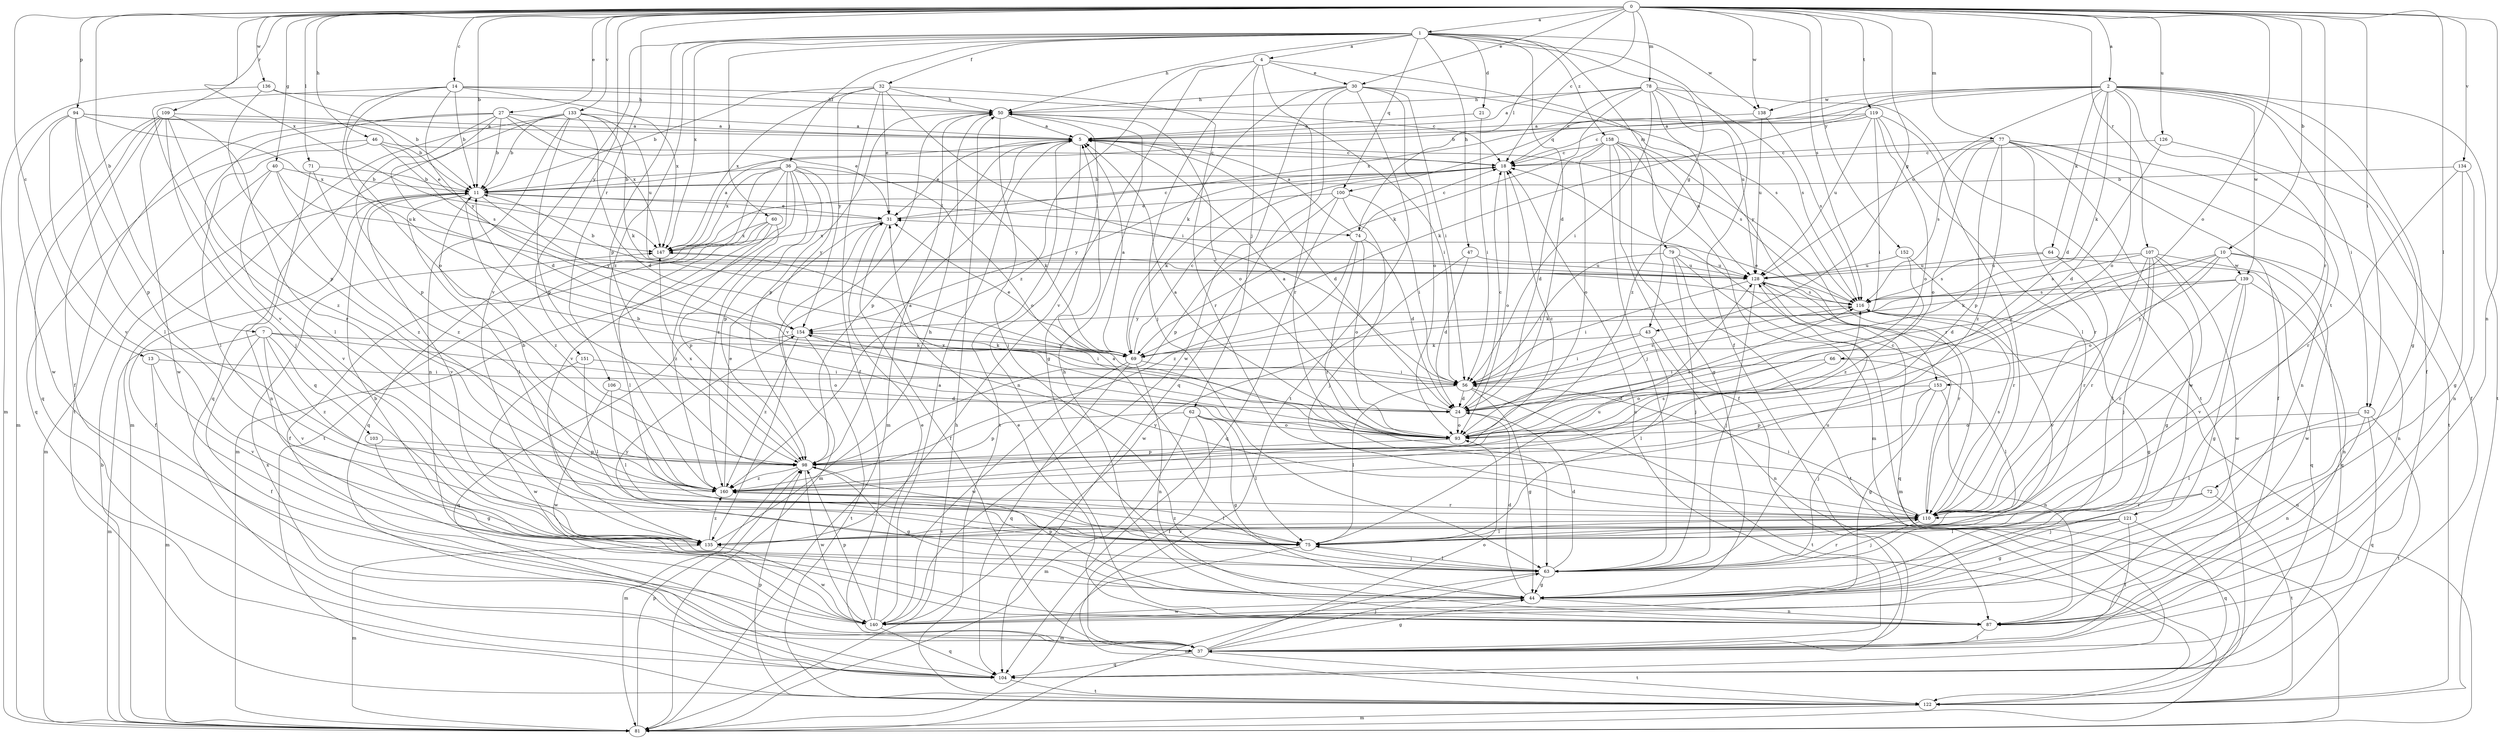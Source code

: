 strict digraph  {
0;
1;
2;
4;
5;
7;
10;
11;
13;
14;
18;
21;
24;
27;
30;
31;
32;
36;
37;
40;
43;
44;
46;
47;
50;
52;
56;
60;
62;
63;
64;
66;
69;
71;
72;
74;
75;
77;
78;
79;
81;
87;
93;
94;
98;
100;
103;
104;
106;
107;
109;
110;
116;
119;
121;
122;
126;
128;
133;
134;
135;
136;
138;
139;
140;
147;
151;
152;
153;
154;
158;
160;
0 -> 1  [label=a];
0 -> 2  [label=a];
0 -> 7  [label=b];
0 -> 10  [label=b];
0 -> 11  [label=b];
0 -> 13  [label=c];
0 -> 14  [label=c];
0 -> 18  [label=c];
0 -> 27  [label=e];
0 -> 30  [label=e];
0 -> 40  [label=g];
0 -> 43  [label=g];
0 -> 46  [label=h];
0 -> 52  [label=i];
0 -> 71  [label=l];
0 -> 72  [label=l];
0 -> 74  [label=l];
0 -> 77  [label=m];
0 -> 78  [label=m];
0 -> 87  [label=n];
0 -> 93  [label=o];
0 -> 94  [label=p];
0 -> 106  [label=r];
0 -> 107  [label=r];
0 -> 109  [label=r];
0 -> 110  [label=r];
0 -> 116  [label=s];
0 -> 119  [label=t];
0 -> 126  [label=u];
0 -> 133  [label=v];
0 -> 134  [label=v];
0 -> 136  [label=w];
0 -> 138  [label=w];
0 -> 147  [label=x];
0 -> 151  [label=y];
0 -> 152  [label=y];
1 -> 4  [label=a];
1 -> 21  [label=d];
1 -> 24  [label=d];
1 -> 32  [label=f];
1 -> 36  [label=f];
1 -> 37  [label=f];
1 -> 43  [label=g];
1 -> 47  [label=h];
1 -> 50  [label=h];
1 -> 60  [label=j];
1 -> 79  [label=m];
1 -> 98  [label=p];
1 -> 100  [label=q];
1 -> 135  [label=v];
1 -> 138  [label=w];
1 -> 147  [label=x];
1 -> 158  [label=z];
1 -> 160  [label=z];
2 -> 11  [label=b];
2 -> 24  [label=d];
2 -> 37  [label=f];
2 -> 44  [label=g];
2 -> 52  [label=i];
2 -> 64  [label=k];
2 -> 66  [label=k];
2 -> 93  [label=o];
2 -> 100  [label=q];
2 -> 121  [label=t];
2 -> 122  [label=t];
2 -> 128  [label=u];
2 -> 138  [label=w];
2 -> 139  [label=w];
2 -> 147  [label=x];
4 -> 30  [label=e];
4 -> 62  [label=j];
4 -> 63  [label=j];
4 -> 110  [label=r];
4 -> 135  [label=v];
4 -> 153  [label=y];
4 -> 160  [label=z];
5 -> 18  [label=c];
5 -> 24  [label=d];
5 -> 31  [label=e];
5 -> 87  [label=n];
5 -> 98  [label=p];
5 -> 116  [label=s];
5 -> 122  [label=t];
7 -> 37  [label=f];
7 -> 69  [label=k];
7 -> 81  [label=m];
7 -> 93  [label=o];
7 -> 103  [label=q];
7 -> 135  [label=v];
7 -> 160  [label=z];
10 -> 24  [label=d];
10 -> 69  [label=k];
10 -> 87  [label=n];
10 -> 93  [label=o];
10 -> 139  [label=w];
10 -> 140  [label=w];
10 -> 153  [label=y];
11 -> 31  [label=e];
11 -> 37  [label=f];
11 -> 74  [label=l];
11 -> 75  [label=l];
11 -> 135  [label=v];
11 -> 154  [label=y];
11 -> 160  [label=z];
13 -> 56  [label=i];
13 -> 81  [label=m];
13 -> 135  [label=v];
14 -> 11  [label=b];
14 -> 18  [label=c];
14 -> 50  [label=h];
14 -> 69  [label=k];
14 -> 93  [label=o];
14 -> 135  [label=v];
14 -> 147  [label=x];
14 -> 154  [label=y];
18 -> 11  [label=b];
18 -> 69  [label=k];
18 -> 93  [label=o];
18 -> 154  [label=y];
21 -> 5  [label=a];
21 -> 56  [label=i];
24 -> 5  [label=a];
24 -> 18  [label=c];
24 -> 93  [label=o];
27 -> 5  [label=a];
27 -> 11  [label=b];
27 -> 24  [label=d];
27 -> 31  [label=e];
27 -> 75  [label=l];
27 -> 98  [label=p];
27 -> 122  [label=t];
27 -> 147  [label=x];
30 -> 50  [label=h];
30 -> 56  [label=i];
30 -> 69  [label=k];
30 -> 93  [label=o];
30 -> 104  [label=q];
30 -> 116  [label=s];
30 -> 122  [label=t];
30 -> 140  [label=w];
31 -> 18  [label=c];
31 -> 37  [label=f];
31 -> 81  [label=m];
31 -> 147  [label=x];
32 -> 11  [label=b];
32 -> 31  [label=e];
32 -> 37  [label=f];
32 -> 50  [label=h];
32 -> 56  [label=i];
32 -> 110  [label=r];
32 -> 147  [label=x];
32 -> 154  [label=y];
36 -> 11  [label=b];
36 -> 69  [label=k];
36 -> 81  [label=m];
36 -> 93  [label=o];
36 -> 98  [label=p];
36 -> 104  [label=q];
36 -> 122  [label=t];
36 -> 135  [label=v];
36 -> 147  [label=x];
36 -> 154  [label=y];
36 -> 160  [label=z];
37 -> 18  [label=c];
37 -> 44  [label=g];
37 -> 63  [label=j];
37 -> 93  [label=o];
37 -> 104  [label=q];
37 -> 122  [label=t];
40 -> 11  [label=b];
40 -> 81  [label=m];
40 -> 128  [label=u];
40 -> 135  [label=v];
40 -> 160  [label=z];
43 -> 56  [label=i];
43 -> 69  [label=k];
43 -> 75  [label=l];
43 -> 87  [label=n];
44 -> 11  [label=b];
44 -> 24  [label=d];
44 -> 87  [label=n];
44 -> 98  [label=p];
44 -> 140  [label=w];
46 -> 18  [label=c];
46 -> 31  [label=e];
46 -> 75  [label=l];
46 -> 104  [label=q];
46 -> 116  [label=s];
47 -> 24  [label=d];
47 -> 128  [label=u];
47 -> 140  [label=w];
50 -> 5  [label=a];
50 -> 44  [label=g];
50 -> 56  [label=i];
50 -> 63  [label=j];
50 -> 81  [label=m];
50 -> 93  [label=o];
50 -> 98  [label=p];
50 -> 135  [label=v];
52 -> 75  [label=l];
52 -> 87  [label=n];
52 -> 93  [label=o];
52 -> 104  [label=q];
52 -> 122  [label=t];
56 -> 24  [label=d];
56 -> 44  [label=g];
56 -> 75  [label=l];
56 -> 116  [label=s];
56 -> 122  [label=t];
60 -> 37  [label=f];
60 -> 75  [label=l];
60 -> 98  [label=p];
60 -> 147  [label=x];
60 -> 160  [label=z];
62 -> 37  [label=f];
62 -> 44  [label=g];
62 -> 75  [label=l];
62 -> 81  [label=m];
62 -> 93  [label=o];
62 -> 98  [label=p];
63 -> 5  [label=a];
63 -> 24  [label=d];
63 -> 44  [label=g];
63 -> 75  [label=l];
63 -> 81  [label=m];
63 -> 110  [label=r];
63 -> 128  [label=u];
63 -> 154  [label=y];
64 -> 104  [label=q];
64 -> 110  [label=r];
64 -> 116  [label=s];
64 -> 128  [label=u];
66 -> 56  [label=i];
66 -> 75  [label=l];
66 -> 93  [label=o];
69 -> 5  [label=a];
69 -> 18  [label=c];
69 -> 31  [label=e];
69 -> 56  [label=i];
69 -> 87  [label=n];
69 -> 104  [label=q];
69 -> 140  [label=w];
69 -> 154  [label=y];
71 -> 11  [label=b];
71 -> 87  [label=n];
71 -> 160  [label=z];
72 -> 63  [label=j];
72 -> 110  [label=r];
72 -> 122  [label=t];
74 -> 5  [label=a];
74 -> 18  [label=c];
74 -> 24  [label=d];
74 -> 93  [label=o];
74 -> 110  [label=r];
74 -> 160  [label=z];
75 -> 63  [label=j];
75 -> 81  [label=m];
75 -> 128  [label=u];
75 -> 160  [label=z];
77 -> 18  [label=c];
77 -> 37  [label=f];
77 -> 87  [label=n];
77 -> 93  [label=o];
77 -> 98  [label=p];
77 -> 110  [label=r];
77 -> 116  [label=s];
77 -> 122  [label=t];
77 -> 140  [label=w];
77 -> 160  [label=z];
78 -> 5  [label=a];
78 -> 18  [label=c];
78 -> 50  [label=h];
78 -> 56  [label=i];
78 -> 69  [label=k];
78 -> 116  [label=s];
78 -> 122  [label=t];
78 -> 128  [label=u];
78 -> 160  [label=z];
79 -> 56  [label=i];
79 -> 63  [label=j];
79 -> 81  [label=m];
79 -> 122  [label=t];
79 -> 128  [label=u];
81 -> 11  [label=b];
81 -> 50  [label=h];
81 -> 98  [label=p];
81 -> 128  [label=u];
87 -> 31  [label=e];
87 -> 37  [label=f];
87 -> 50  [label=h];
93 -> 5  [label=a];
93 -> 11  [label=b];
93 -> 98  [label=p];
93 -> 116  [label=s];
93 -> 147  [label=x];
94 -> 5  [label=a];
94 -> 11  [label=b];
94 -> 75  [label=l];
94 -> 98  [label=p];
94 -> 135  [label=v];
94 -> 140  [label=w];
94 -> 147  [label=x];
98 -> 5  [label=a];
98 -> 18  [label=c];
98 -> 44  [label=g];
98 -> 81  [label=m];
98 -> 140  [label=w];
98 -> 147  [label=x];
98 -> 160  [label=z];
100 -> 31  [label=e];
100 -> 56  [label=i];
100 -> 63  [label=j];
100 -> 98  [label=p];
100 -> 104  [label=q];
103 -> 44  [label=g];
103 -> 98  [label=p];
104 -> 122  [label=t];
104 -> 147  [label=x];
106 -> 24  [label=d];
106 -> 75  [label=l];
106 -> 140  [label=w];
107 -> 44  [label=g];
107 -> 63  [label=j];
107 -> 75  [label=l];
107 -> 104  [label=q];
107 -> 110  [label=r];
107 -> 116  [label=s];
107 -> 128  [label=u];
107 -> 140  [label=w];
109 -> 5  [label=a];
109 -> 37  [label=f];
109 -> 63  [label=j];
109 -> 81  [label=m];
109 -> 104  [label=q];
109 -> 110  [label=r];
109 -> 140  [label=w];
109 -> 160  [label=z];
110 -> 18  [label=c];
110 -> 56  [label=i];
110 -> 63  [label=j];
110 -> 75  [label=l];
110 -> 116  [label=s];
110 -> 135  [label=v];
110 -> 154  [label=y];
116 -> 31  [label=e];
116 -> 44  [label=g];
116 -> 135  [label=v];
116 -> 154  [label=y];
119 -> 5  [label=a];
119 -> 18  [label=c];
119 -> 56  [label=i];
119 -> 69  [label=k];
119 -> 75  [label=l];
119 -> 93  [label=o];
119 -> 110  [label=r];
119 -> 128  [label=u];
121 -> 37  [label=f];
121 -> 44  [label=g];
121 -> 75  [label=l];
121 -> 104  [label=q];
121 -> 135  [label=v];
122 -> 81  [label=m];
122 -> 98  [label=p];
126 -> 18  [label=c];
126 -> 24  [label=d];
126 -> 37  [label=f];
128 -> 11  [label=b];
128 -> 56  [label=i];
128 -> 63  [label=j];
128 -> 104  [label=q];
128 -> 110  [label=r];
128 -> 116  [label=s];
133 -> 5  [label=a];
133 -> 11  [label=b];
133 -> 24  [label=d];
133 -> 69  [label=k];
133 -> 81  [label=m];
133 -> 87  [label=n];
133 -> 98  [label=p];
133 -> 104  [label=q];
133 -> 128  [label=u];
134 -> 11  [label=b];
134 -> 44  [label=g];
134 -> 87  [label=n];
134 -> 110  [label=r];
135 -> 50  [label=h];
135 -> 81  [label=m];
135 -> 140  [label=w];
135 -> 160  [label=z];
136 -> 11  [label=b];
136 -> 50  [label=h];
136 -> 81  [label=m];
136 -> 98  [label=p];
138 -> 5  [label=a];
138 -> 116  [label=s];
138 -> 128  [label=u];
139 -> 44  [label=g];
139 -> 69  [label=k];
139 -> 87  [label=n];
139 -> 110  [label=r];
139 -> 116  [label=s];
139 -> 135  [label=v];
140 -> 5  [label=a];
140 -> 31  [label=e];
140 -> 98  [label=p];
140 -> 104  [label=q];
147 -> 5  [label=a];
147 -> 128  [label=u];
151 -> 56  [label=i];
151 -> 75  [label=l];
151 -> 140  [label=w];
152 -> 110  [label=r];
152 -> 128  [label=u];
152 -> 160  [label=z];
153 -> 24  [label=d];
153 -> 44  [label=g];
153 -> 63  [label=j];
153 -> 87  [label=n];
153 -> 98  [label=p];
154 -> 56  [label=i];
154 -> 69  [label=k];
154 -> 104  [label=q];
154 -> 122  [label=t];
154 -> 160  [label=z];
158 -> 18  [label=c];
158 -> 24  [label=d];
158 -> 37  [label=f];
158 -> 44  [label=g];
158 -> 63  [label=j];
158 -> 81  [label=m];
158 -> 93  [label=o];
158 -> 110  [label=r];
158 -> 128  [label=u];
160 -> 11  [label=b];
160 -> 31  [label=e];
160 -> 75  [label=l];
160 -> 110  [label=r];
160 -> 116  [label=s];
}
